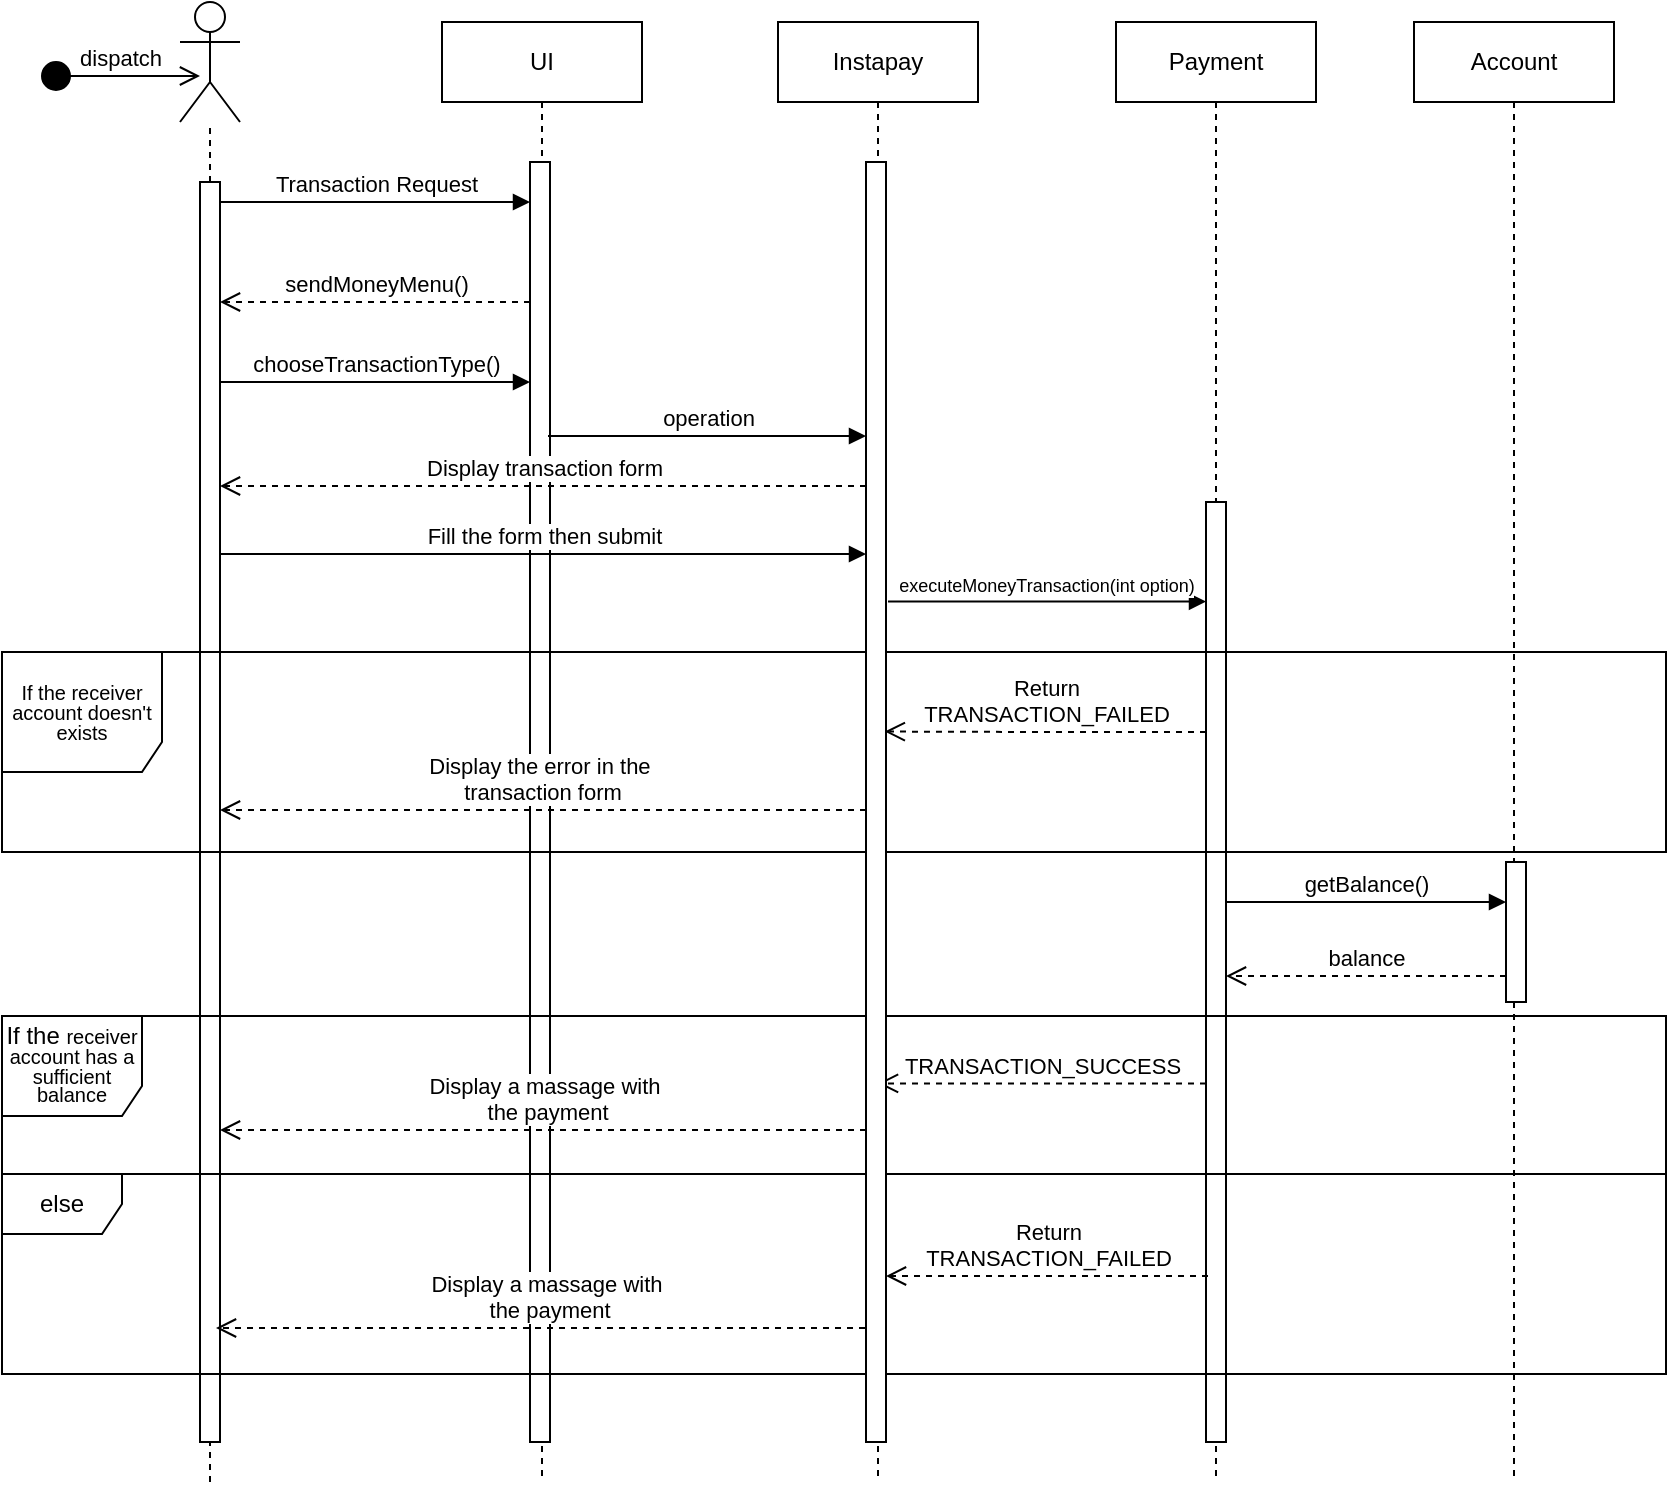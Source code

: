 <mxfile version="22.1.1" type="device">
  <diagram name="Page-1" id="2YBvvXClWsGukQMizWep">
    <mxGraphModel dx="1302" dy="642" grid="1" gridSize="10" guides="1" tooltips="1" connect="1" arrows="1" fold="1" page="1" pageScale="1" pageWidth="850" pageHeight="1100" math="0" shadow="0">
      <root>
        <mxCell id="0" />
        <mxCell id="1" parent="0" />
        <mxCell id="aM9ryv3xv72pqoxQDRHE-5" value="UI" style="shape=umlLifeline;perimeter=lifelinePerimeter;whiteSpace=wrap;html=1;container=0;dropTarget=0;collapsible=0;recursiveResize=0;outlineConnect=0;portConstraint=eastwest;newEdgeStyle={&quot;edgeStyle&quot;:&quot;elbowEdgeStyle&quot;,&quot;elbow&quot;:&quot;vertical&quot;,&quot;curved&quot;:0,&quot;rounded&quot;:0};" parent="1" vertex="1">
          <mxGeometry x="231" y="113" width="100" height="730" as="geometry" />
        </mxCell>
        <mxCell id="aM9ryv3xv72pqoxQDRHE-6" value="" style="html=1;points=[];perimeter=orthogonalPerimeter;outlineConnect=0;targetShapes=umlLifeline;portConstraint=eastwest;newEdgeStyle={&quot;edgeStyle&quot;:&quot;elbowEdgeStyle&quot;,&quot;elbow&quot;:&quot;vertical&quot;,&quot;curved&quot;:0,&quot;rounded&quot;:0};" parent="aM9ryv3xv72pqoxQDRHE-5" vertex="1">
          <mxGeometry x="44" y="70" width="10" height="640" as="geometry" />
        </mxCell>
        <mxCell id="aM9ryv3xv72pqoxQDRHE-7" value="Transaction Request" style="html=1;verticalAlign=bottom;endArrow=block;edgeStyle=elbowEdgeStyle;elbow=vertical;curved=0;rounded=0;" parent="1" source="vLyNGtAwpZRzAdvcBB-H-13" target="aM9ryv3xv72pqoxQDRHE-6" edge="1">
          <mxGeometry relative="1" as="geometry">
            <mxPoint x="135" y="203.0" as="sourcePoint" />
            <Array as="points">
              <mxPoint x="220" y="203" />
            </Array>
          </mxGeometry>
        </mxCell>
        <mxCell id="vLyNGtAwpZRzAdvcBB-H-6" value="Payment" style="shape=umlLifeline;perimeter=lifelinePerimeter;whiteSpace=wrap;html=1;container=0;dropTarget=0;collapsible=0;recursiveResize=0;outlineConnect=0;portConstraint=eastwest;newEdgeStyle={&quot;edgeStyle&quot;:&quot;elbowEdgeStyle&quot;,&quot;elbow&quot;:&quot;vertical&quot;,&quot;curved&quot;:0,&quot;rounded&quot;:0};" parent="1" vertex="1">
          <mxGeometry x="568" y="113" width="100" height="730" as="geometry" />
        </mxCell>
        <mxCell id="vLyNGtAwpZRzAdvcBB-H-7" value="" style="html=1;points=[];perimeter=orthogonalPerimeter;outlineConnect=0;targetShapes=umlLifeline;portConstraint=eastwest;newEdgeStyle={&quot;edgeStyle&quot;:&quot;elbowEdgeStyle&quot;,&quot;elbow&quot;:&quot;vertical&quot;,&quot;curved&quot;:0,&quot;rounded&quot;:0};" parent="vLyNGtAwpZRzAdvcBB-H-6" vertex="1">
          <mxGeometry x="45" y="240" width="10" height="470" as="geometry" />
        </mxCell>
        <mxCell id="vLyNGtAwpZRzAdvcBB-H-8" value="Account" style="shape=umlLifeline;perimeter=lifelinePerimeter;whiteSpace=wrap;html=1;container=0;dropTarget=0;collapsible=0;recursiveResize=0;outlineConnect=0;portConstraint=eastwest;newEdgeStyle={&quot;edgeStyle&quot;:&quot;elbowEdgeStyle&quot;,&quot;elbow&quot;:&quot;vertical&quot;,&quot;curved&quot;:0,&quot;rounded&quot;:0};" parent="1" vertex="1">
          <mxGeometry x="717" y="113" width="100" height="730" as="geometry" />
        </mxCell>
        <mxCell id="vLyNGtAwpZRzAdvcBB-H-9" value="" style="html=1;points=[];perimeter=orthogonalPerimeter;outlineConnect=0;targetShapes=umlLifeline;portConstraint=eastwest;newEdgeStyle={&quot;edgeStyle&quot;:&quot;elbowEdgeStyle&quot;,&quot;elbow&quot;:&quot;vertical&quot;,&quot;curved&quot;:0,&quot;rounded&quot;:0};" parent="vLyNGtAwpZRzAdvcBB-H-8" vertex="1">
          <mxGeometry x="46" y="420" width="10" height="70" as="geometry" />
        </mxCell>
        <mxCell id="vLyNGtAwpZRzAdvcBB-H-10" value="" style="shape=umlActor;verticalLabelPosition=bottom;verticalAlign=top;html=1;outlineConnect=0;" parent="1" vertex="1">
          <mxGeometry x="100" y="103" width="30" height="60" as="geometry" />
        </mxCell>
        <mxCell id="vLyNGtAwpZRzAdvcBB-H-11" value="" style="endArrow=none;dashed=1;html=1;rounded=0;" parent="1" source="vLyNGtAwpZRzAdvcBB-H-13" target="vLyNGtAwpZRzAdvcBB-H-10" edge="1">
          <mxGeometry width="50" height="50" relative="1" as="geometry">
            <mxPoint x="115" y="393.444" as="sourcePoint" />
            <mxPoint x="110" y="203" as="targetPoint" />
          </mxGeometry>
        </mxCell>
        <mxCell id="vLyNGtAwpZRzAdvcBB-H-14" value="" style="endArrow=none;dashed=1;html=1;rounded=0;" parent="1" target="vLyNGtAwpZRzAdvcBB-H-13" edge="1">
          <mxGeometry width="50" height="50" relative="1" as="geometry">
            <mxPoint x="115" y="843" as="sourcePoint" />
            <mxPoint x="115" y="183" as="targetPoint" />
          </mxGeometry>
        </mxCell>
        <mxCell id="vLyNGtAwpZRzAdvcBB-H-13" value="" style="html=1;points=[];perimeter=orthogonalPerimeter;outlineConnect=0;targetShapes=umlLifeline;portConstraint=eastwest;newEdgeStyle={&quot;edgeStyle&quot;:&quot;elbowEdgeStyle&quot;,&quot;elbow&quot;:&quot;vertical&quot;,&quot;curved&quot;:0,&quot;rounded&quot;:0};" parent="1" vertex="1">
          <mxGeometry x="110" y="193" width="10" height="630" as="geometry" />
        </mxCell>
        <mxCell id="vLyNGtAwpZRzAdvcBB-H-17" value="sendMoneyMenu()" style="html=1;verticalAlign=bottom;endArrow=open;dashed=1;endSize=8;curved=0;rounded=0;" parent="1" edge="1">
          <mxGeometry relative="1" as="geometry">
            <mxPoint x="275" y="253" as="sourcePoint" />
            <mxPoint x="120.0" y="253" as="targetPoint" />
            <Array as="points">
              <mxPoint x="200" y="253" />
            </Array>
          </mxGeometry>
        </mxCell>
        <mxCell id="vLyNGtAwpZRzAdvcBB-H-18" value="chooseTransactionType()" style="html=1;verticalAlign=bottom;endArrow=block;curved=0;rounded=0;" parent="1" edge="1">
          <mxGeometry x="0.001" width="80" relative="1" as="geometry">
            <mxPoint x="120" y="293" as="sourcePoint" />
            <mxPoint x="275" y="293" as="targetPoint" />
            <Array as="points" />
            <mxPoint as="offset" />
          </mxGeometry>
        </mxCell>
        <mxCell id="vLyNGtAwpZRzAdvcBB-H-23" value="&lt;font style=&quot;font-size: 9px;&quot;&gt;executeMoneyTransaction(int option)&lt;/font&gt;" style="html=1;verticalAlign=bottom;endArrow=block;curved=0;rounded=0;" parent="1" edge="1">
          <mxGeometry x="-0.006" width="80" relative="1" as="geometry">
            <mxPoint x="454" y="402.76" as="sourcePoint" />
            <mxPoint x="613" y="402.76" as="targetPoint" />
            <Array as="points">
              <mxPoint x="534" y="402.76" />
            </Array>
            <mxPoint as="offset" />
          </mxGeometry>
        </mxCell>
        <mxCell id="vLyNGtAwpZRzAdvcBB-H-24" value="getBalance()" style="html=1;verticalAlign=bottom;endArrow=block;curved=0;rounded=0;" parent="1" edge="1">
          <mxGeometry width="80" relative="1" as="geometry">
            <mxPoint x="623" y="553.0" as="sourcePoint" />
            <mxPoint x="763" y="553.0" as="targetPoint" />
            <Array as="points">
              <mxPoint x="693" y="553" />
            </Array>
            <mxPoint as="offset" />
          </mxGeometry>
        </mxCell>
        <mxCell id="vLyNGtAwpZRzAdvcBB-H-25" value="Return&lt;br style=&quot;border-color: var(--border-color);&quot;&gt;TRANSACTION_FAILED" style="html=1;verticalAlign=bottom;endArrow=open;dashed=1;endSize=8;curved=0;rounded=0;" parent="1" edge="1">
          <mxGeometry relative="1" as="geometry">
            <mxPoint x="614" y="740" as="sourcePoint" />
            <mxPoint x="453" y="740" as="targetPoint" />
            <Array as="points">
              <mxPoint x="539" y="740" />
            </Array>
          </mxGeometry>
        </mxCell>
        <mxCell id="vLyNGtAwpZRzAdvcBB-H-26" value="Display the error in the&amp;nbsp;&lt;br&gt;transaction form" style="html=1;verticalAlign=bottom;endArrow=open;dashed=1;endSize=8;curved=0;rounded=0;" parent="1" edge="1" source="A2Jv6zEELa93pfOwzlvb-3">
          <mxGeometry x="0.002" relative="1" as="geometry">
            <mxPoint x="275" y="507" as="sourcePoint" />
            <mxPoint x="120.0" y="507" as="targetPoint" />
            <Array as="points" />
            <mxPoint as="offset" />
          </mxGeometry>
        </mxCell>
        <mxCell id="vLyNGtAwpZRzAdvcBB-H-27" value="Display transaction form" style="html=1;verticalAlign=bottom;endArrow=open;dashed=1;endSize=8;curved=0;rounded=0;" parent="1" edge="1" source="A2Jv6zEELa93pfOwzlvb-3">
          <mxGeometry relative="1" as="geometry">
            <mxPoint x="275" y="345" as="sourcePoint" />
            <mxPoint x="120" y="345" as="targetPoint" />
            <Array as="points">
              <mxPoint x="200" y="345" />
            </Array>
          </mxGeometry>
        </mxCell>
        <mxCell id="vLyNGtAwpZRzAdvcBB-H-28" value="Fill the form then submit" style="html=1;verticalAlign=bottom;endArrow=block;curved=0;rounded=0;" parent="1" edge="1" target="A2Jv6zEELa93pfOwzlvb-3">
          <mxGeometry width="80" relative="1" as="geometry">
            <mxPoint x="120" y="379" as="sourcePoint" />
            <mxPoint x="275" y="379" as="targetPoint" />
            <Array as="points">
              <mxPoint x="200" y="379" />
            </Array>
          </mxGeometry>
        </mxCell>
        <mxCell id="vLyNGtAwpZRzAdvcBB-H-30" value="&lt;p style=&quot;line-height: 100%; font-size: 10px;&quot;&gt;If the receiver account doesn&#39;t exists&lt;br&gt;&lt;/p&gt;" style="shape=umlFrame;whiteSpace=wrap;html=1;pointerEvents=0;width=80;height=60;" parent="1" vertex="1">
          <mxGeometry x="11" y="428" width="832" height="100" as="geometry" />
        </mxCell>
        <mxCell id="vLyNGtAwpZRzAdvcBB-H-32" value="&lt;p style=&quot;line-height: 80%;&quot;&gt;If the&amp;nbsp;&lt;font style=&quot;border-color: var(--border-color); font-size: 10px;&quot;&gt;receiver account has a sufficient balance&lt;/font&gt;&lt;br&gt;&lt;/p&gt;" style="shape=umlFrame;whiteSpace=wrap;html=1;pointerEvents=0;width=70;height=50;" parent="1" vertex="1">
          <mxGeometry x="11" y="610" width="832" height="79" as="geometry" />
        </mxCell>
        <mxCell id="vLyNGtAwpZRzAdvcBB-H-34" value="balance" style="html=1;verticalAlign=bottom;endArrow=open;dashed=1;endSize=8;curved=0;rounded=0;" parent="1" edge="1">
          <mxGeometry relative="1" as="geometry">
            <mxPoint x="763" y="590" as="sourcePoint" />
            <mxPoint x="623" y="590" as="targetPoint" />
            <Array as="points">
              <mxPoint x="698" y="590" />
            </Array>
            <mxPoint as="offset" />
          </mxGeometry>
        </mxCell>
        <mxCell id="vLyNGtAwpZRzAdvcBB-H-35" value="TRANSACTION_SUCCESS" style="html=1;verticalAlign=bottom;endArrow=open;dashed=1;endSize=8;curved=0;rounded=0;" parent="1" edge="1" target="A2Jv6zEELa93pfOwzlvb-2">
          <mxGeometry relative="1" as="geometry">
            <mxPoint x="613" y="643.71" as="sourcePoint" />
            <mxPoint x="463" y="643.71" as="targetPoint" />
            <Array as="points">
              <mxPoint x="538" y="643.71" />
            </Array>
          </mxGeometry>
        </mxCell>
        <mxCell id="vLyNGtAwpZRzAdvcBB-H-36" value="Display a massage with&lt;br&gt;&amp;nbsp;the payment" style="html=1;verticalAlign=bottom;endArrow=open;dashed=1;endSize=8;curved=0;rounded=0;" parent="1" edge="1" source="A2Jv6zEELa93pfOwzlvb-2">
          <mxGeometry relative="1" as="geometry">
            <mxPoint x="273" y="766" as="sourcePoint" />
            <mxPoint x="118" y="766" as="targetPoint" />
            <Array as="points">
              <mxPoint x="198" y="766" />
            </Array>
          </mxGeometry>
        </mxCell>
        <mxCell id="vLyNGtAwpZRzAdvcBB-H-38" value="&lt;p style=&quot;line-height: 80%;&quot;&gt;&lt;font style=&quot;font-size: 12px;&quot;&gt;else&lt;/font&gt;&lt;/p&gt;" style="shape=umlFrame;whiteSpace=wrap;html=1;pointerEvents=0;" parent="1" vertex="1">
          <mxGeometry x="11" y="689" width="832" height="100" as="geometry" />
        </mxCell>
        <mxCell id="vLyNGtAwpZRzAdvcBB-H-39" value="Return &lt;br&gt;TRANSACTION_FAILED" style="html=1;verticalAlign=bottom;endArrow=open;dashed=1;endSize=8;curved=0;rounded=0;entryX=0.534;entryY=0.486;entryDx=0;entryDy=0;entryPerimeter=0;" parent="1" edge="1" target="A2Jv6zEELa93pfOwzlvb-2">
          <mxGeometry x="0.002" relative="1" as="geometry">
            <mxPoint x="613" y="468.0" as="sourcePoint" />
            <mxPoint x="463" y="468.0" as="targetPoint" />
            <Array as="points">
              <mxPoint x="533" y="468" />
            </Array>
            <mxPoint as="offset" />
          </mxGeometry>
        </mxCell>
        <mxCell id="vLyNGtAwpZRzAdvcBB-H-40" value="Display a massage with&lt;br&gt;&amp;nbsp;the payment" style="html=1;verticalAlign=bottom;endArrow=open;dashed=1;endSize=8;curved=0;rounded=0;" parent="1" edge="1" source="A2Jv6zEELa93pfOwzlvb-3">
          <mxGeometry relative="1" as="geometry">
            <mxPoint x="275" y="667" as="sourcePoint" />
            <mxPoint x="120" y="667" as="targetPoint" />
            <Array as="points">
              <mxPoint x="200" y="667" />
            </Array>
          </mxGeometry>
        </mxCell>
        <mxCell id="A2Jv6zEELa93pfOwzlvb-1" value="operation" style="html=1;verticalAlign=bottom;endArrow=block;curved=0;rounded=0;" edge="1" parent="1" target="A2Jv6zEELa93pfOwzlvb-3">
          <mxGeometry width="80" relative="1" as="geometry">
            <mxPoint x="284" y="320" as="sourcePoint" />
            <mxPoint x="439" y="320" as="targetPoint" />
            <Array as="points" />
          </mxGeometry>
        </mxCell>
        <mxCell id="A2Jv6zEELa93pfOwzlvb-2" value="Instapay" style="shape=umlLifeline;perimeter=lifelinePerimeter;whiteSpace=wrap;html=1;container=0;dropTarget=0;collapsible=0;recursiveResize=0;outlineConnect=0;portConstraint=eastwest;newEdgeStyle={&quot;edgeStyle&quot;:&quot;elbowEdgeStyle&quot;,&quot;elbow&quot;:&quot;vertical&quot;,&quot;curved&quot;:0,&quot;rounded&quot;:0};" vertex="1" parent="1">
          <mxGeometry x="399" y="113" width="100" height="730" as="geometry" />
        </mxCell>
        <mxCell id="A2Jv6zEELa93pfOwzlvb-3" value="" style="html=1;points=[];perimeter=orthogonalPerimeter;outlineConnect=0;targetShapes=umlLifeline;portConstraint=eastwest;newEdgeStyle={&quot;edgeStyle&quot;:&quot;elbowEdgeStyle&quot;,&quot;elbow&quot;:&quot;vertical&quot;,&quot;curved&quot;:0,&quot;rounded&quot;:0};" vertex="1" parent="A2Jv6zEELa93pfOwzlvb-2">
          <mxGeometry x="44" y="70" width="10" height="640" as="geometry" />
        </mxCell>
        <mxCell id="A2Jv6zEELa93pfOwzlvb-11" value="dispatch" style="html=1;verticalAlign=bottom;startArrow=circle;startFill=1;endArrow=open;startSize=6;endSize=8;curved=0;rounded=0;" edge="1" parent="1">
          <mxGeometry width="80" relative="1" as="geometry">
            <mxPoint x="30" y="140" as="sourcePoint" />
            <mxPoint x="110" y="140" as="targetPoint" />
          </mxGeometry>
        </mxCell>
      </root>
    </mxGraphModel>
  </diagram>
</mxfile>
